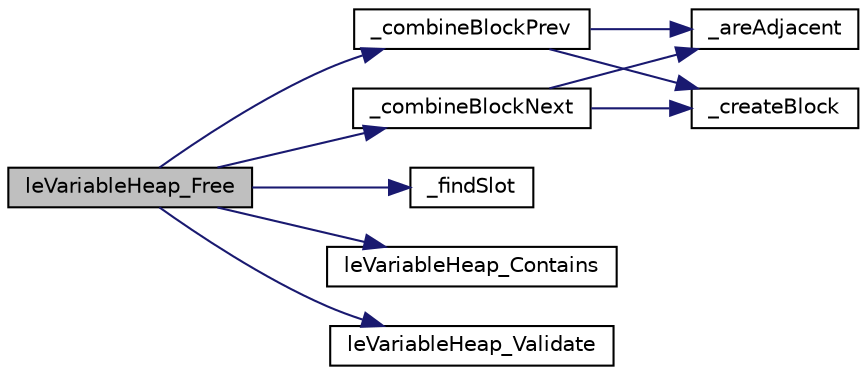 digraph "leVariableHeap_Free"
{
 // LATEX_PDF_SIZE
  edge [fontname="Helvetica",fontsize="10",labelfontname="Helvetica",labelfontsize="10"];
  node [fontname="Helvetica",fontsize="10",shape=record];
  rankdir="LR";
  Node1 [label="leVariableHeap_Free",height=0.2,width=0.4,color="black", fillcolor="grey75", style="filled", fontcolor="black",tooltip=" "];
  Node1 -> Node2 [color="midnightblue",fontsize="10",style="solid",fontname="Helvetica"];
  Node2 [label="_combineBlockNext",height=0.2,width=0.4,color="black", fillcolor="white", style="filled",URL="$legato__variableheap_8c.html#ad58f9f47422d91c3af6c7881099779cd",tooltip=" "];
  Node2 -> Node3 [color="midnightblue",fontsize="10",style="solid",fontname="Helvetica"];
  Node3 [label="_areAdjacent",height=0.2,width=0.4,color="black", fillcolor="white", style="filled",URL="$legato__variableheap_8c.html#a211c78b4fd99d801ce76f0dc218280f1",tooltip=" "];
  Node2 -> Node4 [color="midnightblue",fontsize="10",style="solid",fontname="Helvetica"];
  Node4 [label="_createBlock",height=0.2,width=0.4,color="black", fillcolor="white", style="filled",URL="$legato__variableheap_8c.html#a796e97911458f2141c3677bfb1333515",tooltip=" "];
  Node1 -> Node5 [color="midnightblue",fontsize="10",style="solid",fontname="Helvetica"];
  Node5 [label="_combineBlockPrev",height=0.2,width=0.4,color="black", fillcolor="white", style="filled",URL="$legato__variableheap_8c.html#ab2790a62ca863d0abf6f576266a54251",tooltip=" "];
  Node5 -> Node3 [color="midnightblue",fontsize="10",style="solid",fontname="Helvetica"];
  Node5 -> Node4 [color="midnightblue",fontsize="10",style="solid",fontname="Helvetica"];
  Node1 -> Node6 [color="midnightblue",fontsize="10",style="solid",fontname="Helvetica"];
  Node6 [label="_findSlot",height=0.2,width=0.4,color="black", fillcolor="white", style="filled",URL="$legato__variableheap_8c.html#ab4b6ee688bb3135541e8146d6a901cc5",tooltip=" "];
  Node1 -> Node7 [color="midnightblue",fontsize="10",style="solid",fontname="Helvetica"];
  Node7 [label="leVariableHeap_Contains",height=0.2,width=0.4,color="black", fillcolor="white", style="filled",URL="$legato__variableheap_8c.html#a6fb37c550d04f62d574c069da6ef78b1",tooltip=" "];
  Node1 -> Node8 [color="midnightblue",fontsize="10",style="solid",fontname="Helvetica"];
  Node8 [label="leVariableHeap_Validate",height=0.2,width=0.4,color="black", fillcolor="white", style="filled",URL="$legato__variableheap_8c.html#a9811cb0a94c753461c5d41ee4202ca93",tooltip=" "];
}
